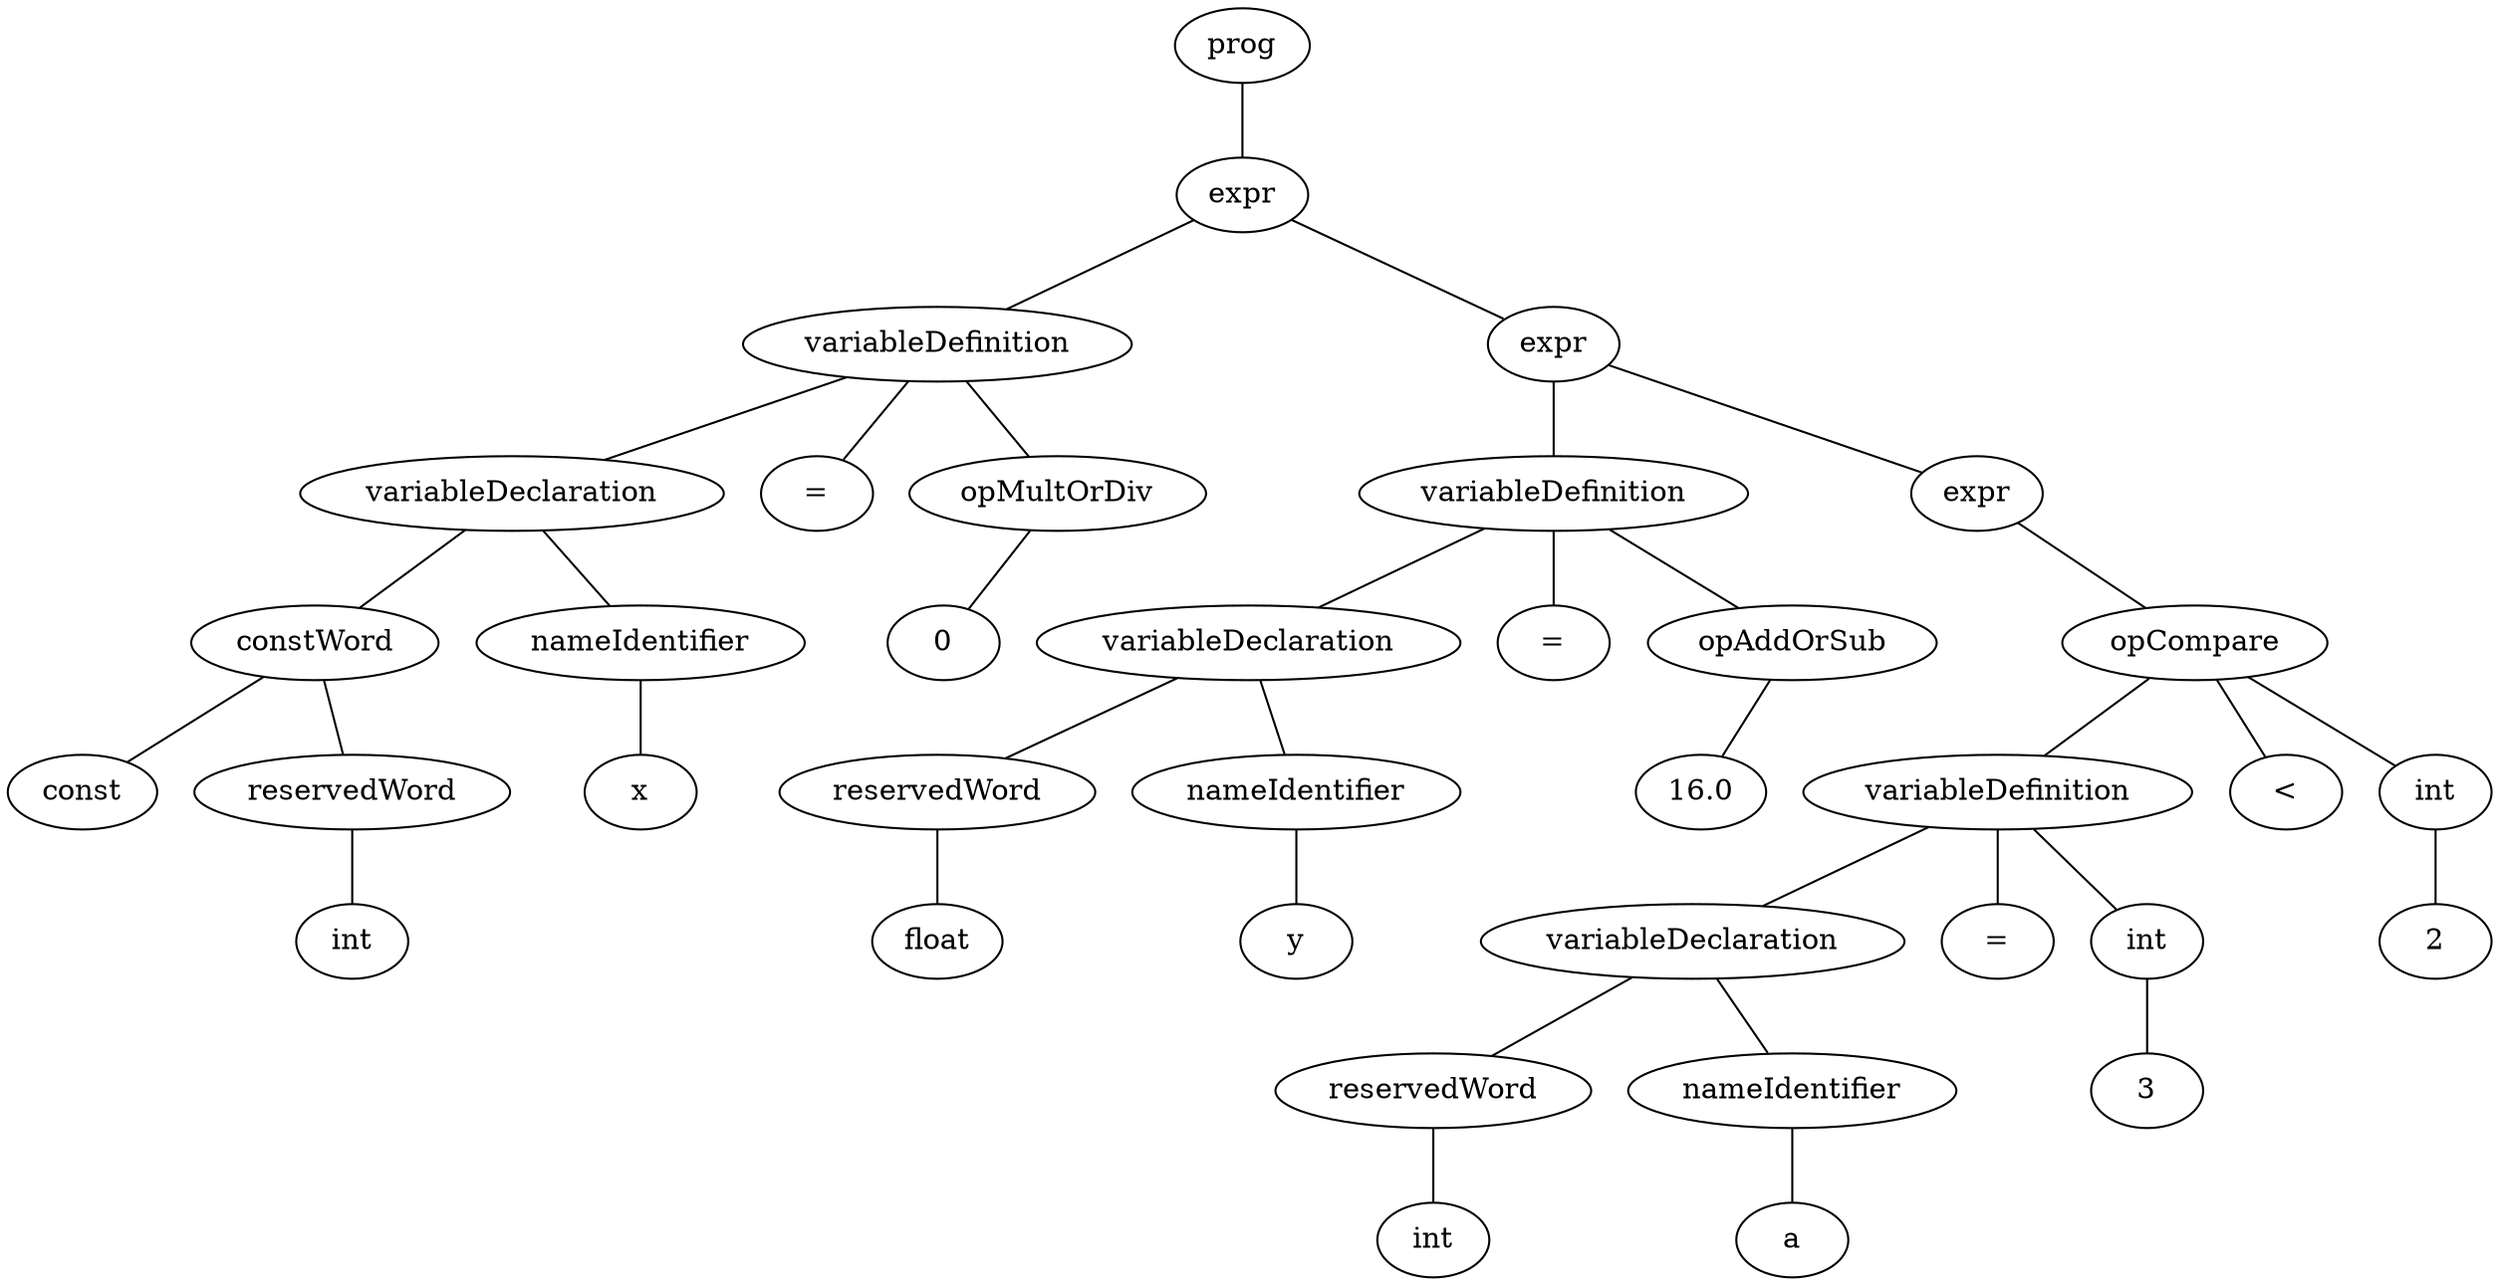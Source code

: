 graph ast { 
<AST.AST object at 0x7ff286532160>[label="prog"] 
<AST.AST object at 0x7ff2865324f0>[label="expr"] 
<AST.AST object at 0x7ff2862e3a90>[label="variableDefinition"] 
<AST.AST object at 0x7ff2862e37c0>[label="variableDeclaration"] 
<AST.AST object at 0x7ff2861f4b20>[label="constWord"] 
<AST.AST object at 0x7ff2861f4430>[label="const"] 
<AST.AST object at 0x7ff2861f4d30>[label="reservedWord"] 
<AST.AST object at 0x7ff2861f4df0>[label="int"] 
<AST.AST object at 0x7ff2861f4670>[label="nameIdentifier"] 
<AST.AST object at 0x7ff2861f46a0>[label="x"] 
<AST.AST object at 0x7ff2861f4070>[label="="] 
<AST.AST object at 0x7ff2861f4760>[label="opMultOrDiv"] 
<AST.AST object at 0x7ff2863456d0>[label="0"] 
<AST.AST object at 0x7ff2862e3c40>[label="expr"] 
<AST.AST object at 0x7ff286357d30>[label="variableDefinition"] 
<AST.AST object at 0x7ff286357d00>[label="variableDeclaration"] 
<AST.AST object at 0x7ff286357cd0>[label="reservedWord"] 
<AST.AST object at 0x7ff2863570d0>[label="float"] 
<AST.AST object at 0x7ff286357bb0>[label="nameIdentifier"] 
<AST.AST object at 0x7ff286357190>[label="y"] 
<AST.AST object at 0x7ff2863578e0>[label="="] 
<AST.AST object at 0x7ff28633aaf0>[label="opAddOrSub"] 
<AST.AST object at 0x7ff28633a040>[label="16.0"] 
<AST.AST object at 0x7ff2863579d0>[label="expr"] 
<AST.AST object at 0x7ff2861f7d60>[label="opCompare"] 
<AST.AST object at 0x7ff2864df220>[label="variableDefinition"] 
<AST.AST object at 0x7ff2864dfd60>[label="variableDeclaration"] 
<AST.AST object at 0x7ff2864dfca0>[label="reservedWord"] 
<AST.AST object at 0x7ff2864dfbe0>[label="int"] 
<AST.AST object at 0x7ff2861fb970>[label="nameIdentifier"] 
<AST.AST object at 0x7ff2861fbb50>[label="a"] 
<AST.AST object at 0x7ff2864dfc70>[label="="] 
<AST.AST object at 0x7ff2861fb5b0>[label="int"] 
<AST.AST object at 0x7ff2861fbd00>[label="3"] 
<AST.AST object at 0x7ff2864df3d0>[label="<"] 
<AST.AST object at 0x7ff2861de7c0>[label="int"] 
<AST.AST object at 0x7ff2861de880>[label="2"] 
<AST.AST object at 0x7ff286532160> -- <AST.AST object at 0x7ff2865324f0>
<AST.AST object at 0x7ff2865324f0> -- <AST.AST object at 0x7ff2862e3a90>
<AST.AST object at 0x7ff2862e3a90> -- <AST.AST object at 0x7ff2862e37c0>
<AST.AST object at 0x7ff2862e37c0> -- <AST.AST object at 0x7ff2861f4b20>
<AST.AST object at 0x7ff2861f4b20> -- <AST.AST object at 0x7ff2861f4430>
<AST.AST object at 0x7ff2861f4b20> -- <AST.AST object at 0x7ff2861f4d30>
<AST.AST object at 0x7ff2861f4d30> -- <AST.AST object at 0x7ff2861f4df0>
<AST.AST object at 0x7ff2862e37c0> -- <AST.AST object at 0x7ff2861f4670>
<AST.AST object at 0x7ff2861f4670> -- <AST.AST object at 0x7ff2861f46a0>
<AST.AST object at 0x7ff2862e3a90> -- <AST.AST object at 0x7ff2861f4070>
<AST.AST object at 0x7ff2862e3a90> -- <AST.AST object at 0x7ff2861f4760>
<AST.AST object at 0x7ff2861f4760> -- <AST.AST object at 0x7ff2863456d0>
<AST.AST object at 0x7ff2865324f0> -- <AST.AST object at 0x7ff2862e3c40>
<AST.AST object at 0x7ff2862e3c40> -- <AST.AST object at 0x7ff286357d30>
<AST.AST object at 0x7ff286357d30> -- <AST.AST object at 0x7ff286357d00>
<AST.AST object at 0x7ff286357d00> -- <AST.AST object at 0x7ff286357cd0>
<AST.AST object at 0x7ff286357cd0> -- <AST.AST object at 0x7ff2863570d0>
<AST.AST object at 0x7ff286357d00> -- <AST.AST object at 0x7ff286357bb0>
<AST.AST object at 0x7ff286357bb0> -- <AST.AST object at 0x7ff286357190>
<AST.AST object at 0x7ff286357d30> -- <AST.AST object at 0x7ff2863578e0>
<AST.AST object at 0x7ff286357d30> -- <AST.AST object at 0x7ff28633aaf0>
<AST.AST object at 0x7ff28633aaf0> -- <AST.AST object at 0x7ff28633a040>
<AST.AST object at 0x7ff2862e3c40> -- <AST.AST object at 0x7ff2863579d0>
<AST.AST object at 0x7ff2863579d0> -- <AST.AST object at 0x7ff2861f7d60>
<AST.AST object at 0x7ff2861f7d60> -- <AST.AST object at 0x7ff2864df220>
<AST.AST object at 0x7ff2864df220> -- <AST.AST object at 0x7ff2864dfd60>
<AST.AST object at 0x7ff2864dfd60> -- <AST.AST object at 0x7ff2864dfca0>
<AST.AST object at 0x7ff2864dfca0> -- <AST.AST object at 0x7ff2864dfbe0>
<AST.AST object at 0x7ff2864dfd60> -- <AST.AST object at 0x7ff2861fb970>
<AST.AST object at 0x7ff2861fb970> -- <AST.AST object at 0x7ff2861fbb50>
<AST.AST object at 0x7ff2864df220> -- <AST.AST object at 0x7ff2864dfc70>
<AST.AST object at 0x7ff2864df220> -- <AST.AST object at 0x7ff2861fb5b0>
<AST.AST object at 0x7ff2861fb5b0> -- <AST.AST object at 0x7ff2861fbd00>
<AST.AST object at 0x7ff2861f7d60> -- <AST.AST object at 0x7ff2864df3d0>
<AST.AST object at 0x7ff2861f7d60> -- <AST.AST object at 0x7ff2861de7c0>
<AST.AST object at 0x7ff2861de7c0> -- <AST.AST object at 0x7ff2861de880>
}